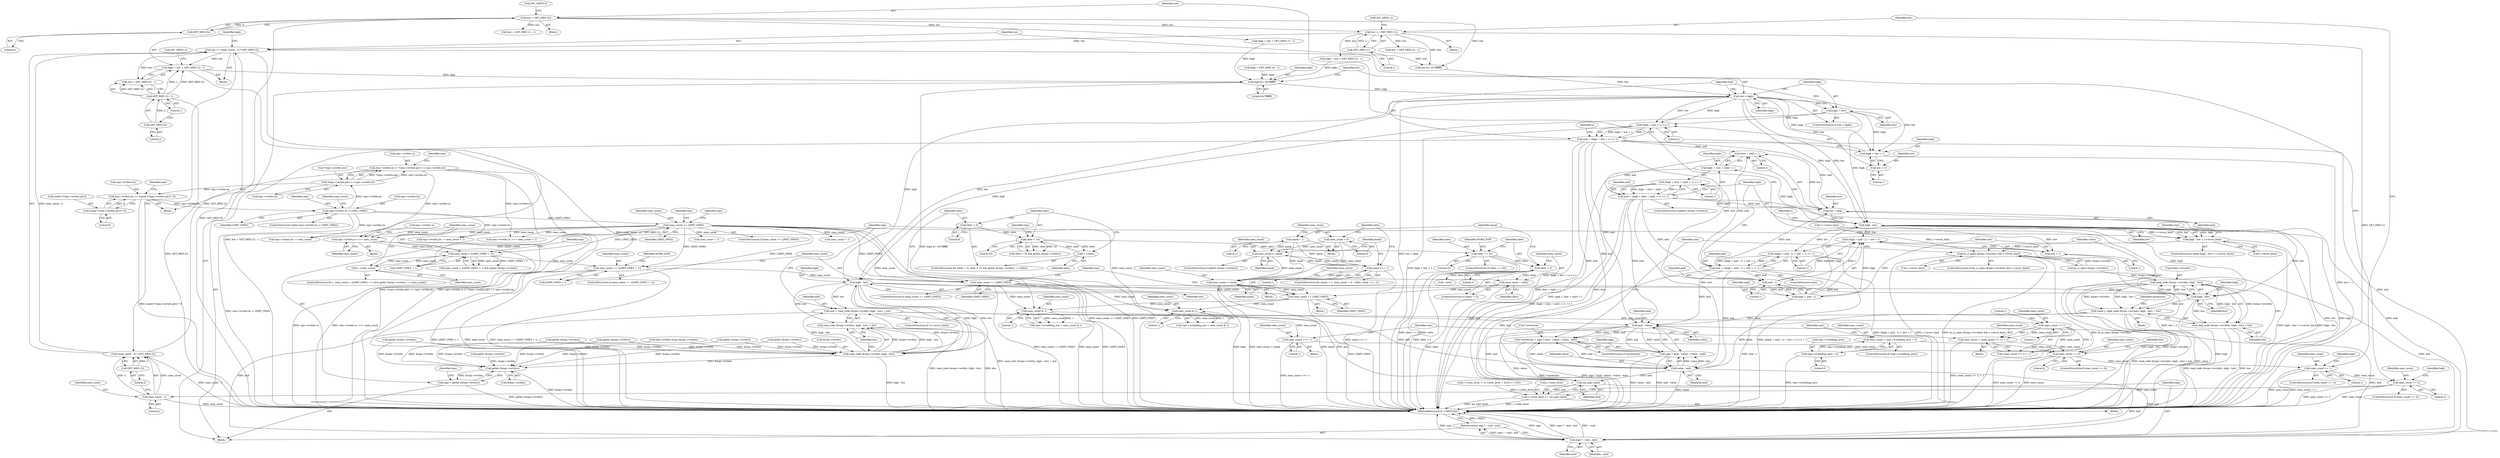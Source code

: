 digraph "0_WavPack_4bc05fc490b66ef2d45b1de26abf1455b486b0dc_0@integer" {
"1000666" [label="(Call,high = low + GET_MED (2) - 1)"];
"1000658" [label="(Call,low += (ones_count - 2) * GET_MED (2))"];
"1000660" [label="(Call,(ones_count - 2) * GET_MED (2))"];
"1000661" [label="(Call,ones_count - 2)"];
"1000643" [label="(Call,ones_count == 2)"];
"1000622" [label="(Call,ones_count == 1)"];
"1000600" [label="(Call,ones_count == 0)"];
"1000552" [label="(Call,ones_count = (ones_count >> 1) + 1)"];
"1000555" [label="(Call,ones_count >> 1)"];
"1000549" [label="(Call,ones_count & 1)"];
"1000513" [label="(Call,ones_count += LIMIT_ONES)"];
"1000452" [label="(Call,ones_count == LIMIT_ONES)"];
"1000444" [label="(Call,ones_count == (LIMIT_ONES + 1))"];
"1000431" [label="(Call,ones_count < (LIMIT_ONES + 1))"];
"1000422" [label="(Call,wps->wvbits.sr >>= ones_count)"];
"1000369" [label="(Call,wps->wvbits.sr |= *(wps->wvbits.ptr) << wps->wvbits.bc)"];
"1000375" [label="(Call,*(wps->wvbits.ptr) << wps->wvbits.bc)"];
"1000343" [label="(Call,wps->wvbits.bc < LIMIT_ONES)"];
"1000387" [label="(Call,wps->wvbits.bc += sizeof (*(wps->wvbits.ptr)) * 8)"];
"1000393" [label="(Call,sizeof (*(wps->wvbits.ptr)) * 8)"];
"1000411" [label="(Call,ones_count >= LIMIT_ONES)"];
"1000441" [label="(Call,++ones_count)"];
"1000510" [label="(Call,ones_count |= mask)"];
"1000493" [label="(Call,ones_count = 0)"];
"1000507" [label="(Call,ones_count |= mask)"];
"1000498" [label="(Call,mask <<= 1)"];
"1000490" [label="(Call,mask = 1)"];
"1000483" [label="(Call,ones_count = cbits)"];
"1000480" [label="(Call,cbits < 2)"];
"1000474" [label="(Call,cbits == 33)"];
"1000463" [label="(Call,cbits < 33)"];
"1000459" [label="(Call,cbits = 0)"];
"1000471" [label="(Call,++cbits)"];
"1000570" [label="(Call,ones_count >>= 1)"];
"1000567" [label="(Call,ones_count & 1)"];
"1000331" [label="(Call,ones_count = wps->w.holding_zero = 0)"];
"1000333" [label="(Call,wps->w.holding_zero = 0)"];
"1000664" [label="(Call,GET_MED (2))"];
"1000637" [label="(Call,low += GET_MED (1))"];
"1000639" [label="(Call,GET_MED (1))"];
"1000616" [label="(Call,low = GET_MED (0))"];
"1000618" [label="(Call,GET_MED (0))"];
"1000670" [label="(Call,GET_MED (2) - 1)"];
"1000671" [label="(Call,GET_MED (2))"];
"1000678" [label="(Call,high &= 0x7fffffff)"];
"1000682" [label="(Call,low > high)"];
"1000685" [label="(Call,high = low)"];
"1000690" [label="(Call,(high + low + 1) >> 1)"];
"1000688" [label="(Call,mid = (high + low + 1) >> 1)"];
"1000735" [label="(Call,(low = mid) + 1)"];
"1000736" [label="(Call,low = mid)"];
"1000717" [label="(Call,high - low)"];
"1000716" [label="(Call,high - low > c->error_limit)"];
"1000763" [label="(Call,bs_is_open (&wps->wvcbits) && c->error_limit)"];
"1000732" [label="(Call,(high + (low = mid) + 1) >> 1)"];
"1000730" [label="(Call,mid = (high + (low = mid) + 1) >> 1)"];
"1000748" [label="(Call,mid - 1)"];
"1000745" [label="(Call,(high = mid - 1) + low + 1)"];
"1000746" [label="(Call,high = mid - 1)"];
"1000792" [label="(Call,mid - value)"];
"1000787" [label="(Call,*correction = sign ? (mid - value) : (value - mid))"];
"1000790" [label="(Call,sign ? (mid - value) : (value - mid))"];
"1000822" [label="(Call,wp_log2 (mid))"];
"1000818" [label="(Call,c->slow_level += wp_log2 (mid))"];
"1000825" [label="(Call,sign ? ~mid : mid)"];
"1000824" [label="(Return,return sign ? ~mid : mid;)"];
"1000795" [label="(Call,value - mid)"];
"1000733" [label="(Call,high + (low = mid) + 1)"];
"1000744" [label="(Call,((high = mid - 1) + low + 1) >> 1)"];
"1000742" [label="(Call,mid = ((high = mid - 1) + low + 1) >> 1)"];
"1000751" [label="(Call,low + 1)"];
"1000781" [label="(Call,high - low)"];
"1000773" [label="(Call,value = read_code (&wps->wvcbits, high - low) + low)"];
"1000776" [label="(Call,read_code (&wps->wvcbits, high - low))"];
"1000775" [label="(Call,read_code (&wps->wvcbits, high - low) + low)"];
"1000691" [label="(Call,high + low + 1)"];
"1000710" [label="(Call,high - low)"];
"1000702" [label="(Call,mid = read_code (&wps->wvbits, high - low) + low)"];
"1000705" [label="(Call,read_code (&wps->wvbits, high - low))"];
"1000704" [label="(Call,read_code (&wps->wvbits, high - low) + low)"];
"1000757" [label="(Call,getbit (&wps->wvbits))"];
"1000755" [label="(Call,sign = getbit (&wps->wvbits))"];
"1000693" [label="(Call,low + 1)"];
"1000746" [label="(Call,high = mid - 1)"];
"1000342" [label="(ControlStructure,while (wps->wvbits.bc < LIMIT_ONES))"];
"1000498" [label="(Call,mask <<= 1)"];
"1000792" [label="(Call,mid - value)"];
"1000412" [label="(Identifier,ones_count)"];
"1000343" [label="(Call,wps->wvbits.bc < LIMIT_ONES)"];
"1000732" [label="(Call,(high + (low = mid) + 1) >> 1)"];
"1000747" [label="(Identifier,high)"];
"1000781" [label="(Call,high - low)"];
"1000711" [label="(Identifier,high)"];
"1000825" [label="(Call,sign ? ~mid : mid)"];
"1000675" [label="(Call,low &= 0x7fffffff)"];
"1000693" [label="(Call,low + 1)"];
"1000369" [label="(Call,wps->wvbits.sr |= *(wps->wvbits.ptr) << wps->wvbits.bc)"];
"1000333" [label="(Call,wps->w.holding_zero = 0)"];
"1000644" [label="(Identifier,ones_count)"];
"1000518" [label="(Call,wps->wvbits.bc -= ones_count + 1)"];
"1000616" [label="(Call,low = GET_MED (0))"];
"1000754" [label="(Literal,1)"];
"1000748" [label="(Call,mid - 1)"];
"1000750" [label="(Literal,1)"];
"1000364" [label="(Call,wps->wvbits.wrap (&wps->wvbits))"];
"1000782" [label="(Identifier,high)"];
"1000600" [label="(Call,ones_count == 0)"];
"1000793" [label="(Identifier,mid)"];
"1000474" [label="(Call,cbits == 33)"];
"1000325" [label="(ControlStructure,if (wps->w.holding_zero))"];
"1000828" [label="(Identifier,mid)"];
"1000725" [label="(Call,getbit (&wps->wvbits))"];
"1000554" [label="(Call,(ones_count >> 1) + 1)"];
"1000404" [label="(Identifier,ones_count)"];
"1000773" [label="(Call,value = read_code (&wps->wvcbits, high - low) + low)"];
"1000788" [label="(Call,*correction)"];
"1000762" [label="(ControlStructure,if (bs_is_open (&wps->wvcbits) && c->error_limit))"];
"1000466" [label="(Call,getbit (&wps->wvbits))"];
"1000458" [label="(ControlStructure,for (cbits = 0; cbits < 33 && getbit (&wps->wvbits); ++cbits))"];
"1000680" [label="(Literal,0x7fffffff)"];
"1000514" [label="(Identifier,ones_count)"];
"1000671" [label="(Call,GET_MED (2))"];
"1000222" [label="(Call,getbit (&wps->wvbits))"];
"1000674" [label="(Call,INC_MED2 ())"];
"1000717" [label="(Call,high - low)"];
"1000670" [label="(Call,GET_MED (2) - 1)"];
"1000657" [label="(Block,)"];
"1000446" [label="(Call,LIMIT_ONES + 1)"];
"1000739" [label="(Literal,1)"];
"1000453" [label="(Identifier,ones_count)"];
"1000481" [label="(Identifier,cbits)"];
"1000645" [label="(Literal,2)"];
"1000450" [label="(Identifier,WORD_EOF)"];
"1000105" [label="(Block,)"];
"1000662" [label="(Identifier,ones_count)"];
"1000623" [label="(Identifier,ones_count)"];
"1000382" [label="(Call,wps->wvbits.bc)"];
"1000508" [label="(Identifier,ones_count)"];
"1000334" [label="(Call,wps->w.holding_zero)"];
"1000432" [label="(Identifier,ones_count)"];
"1000605" [label="(Identifier,low)"];
"1000491" [label="(Identifier,mask)"];
"1000744" [label="(Call,((high = mid - 1) + low + 1) >> 1)"];
"1000619" [label="(Literal,0)"];
"1000475" [label="(Identifier,cbits)"];
"1000422" [label="(Call,wps->wvbits.sr >>= ones_count)"];
"1000724" [label="(ControlStructure,if (getbit (&wps->wvbits)))"];
"1000501" [label="(ControlStructure,if (getbit (&wps->wvbits)))"];
"1000783" [label="(Identifier,low)"];
"1000476" [label="(Literal,33)"];
"1000692" [label="(Identifier,high)"];
"1000533" [label="(Call,ones_count + 1)"];
"1000436" [label="(Call,getbit (&wps->wvbits))"];
"1000463" [label="(Call,cbits < 33)"];
"1000640" [label="(Literal,1)"];
"1000678" [label="(Call,high &= 0x7fffffff)"];
"1000571" [label="(Identifier,ones_count)"];
"1000649" [label="(Call,low + GET_MED (2) - 1)"];
"1000497" [label="(Identifier,cbits)"];
"1000818" [label="(Call,c->slow_level += wp_log2 (mid))"];
"1000823" [label="(Identifier,mid)"];
"1000621" [label="(ControlStructure,if (ones_count == 1))"];
"1000715" [label="(ControlStructure,while (high - low > c->error_limit))"];
"1000758" [label="(Call,&wps->wvbits)"];
"1000489" [label="(Block,)"];
"1000462" [label="(Call,cbits < 33 && getbit (&wps->wvbits))"];
"1000415" [label="(Call,wps->wvbits.bc -= ones_count)"];
"1000720" [label="(Call,c->error_limit)"];
"1000687" [label="(Identifier,low)"];
"1000568" [label="(Identifier,ones_count)"];
"1000607" [label="(Call,high = GET_MED (0) - 1)"];
"1000480" [label="(Call,cbits < 2)"];
"1000442" [label="(Identifier,ones_count)"];
"1000451" [label="(ControlStructure,if (ones_count == LIMIT_ONES))"];
"1000460" [label="(Identifier,cbits)"];
"1000736" [label="(Call,low = mid)"];
"1000393" [label="(Call,sizeof (*(wps->wvbits.ptr)) * 8)"];
"1000492" [label="(Literal,1)"];
"1000696" [label="(Literal,1)"];
"1000551" [label="(Literal,1)"];
"1000627" [label="(Identifier,high)"];
"1000510" [label="(Call,ones_count |= mask)"];
"1000685" [label="(Call,high = low)"];
"1000521" [label="(Identifier,wps)"];
"1000777" [label="(Call,&wps->wvcbits)"];
"1000479" [label="(ControlStructure,if (cbits < 2))"];
"1000681" [label="(ControlStructure,if (low > high))"];
"1000742" [label="(Call,mid = ((high = mid - 1) + low + 1) >> 1)"];
"1000713" [label="(Identifier,low)"];
"1000576" [label="(Identifier,wps)"];
"1000350" [label="(Block,)"];
"1000716" [label="(Call,high - low > c->error_limit)"];
"1000764" [label="(Call,bs_is_open (&wps->wvcbits))"];
"1000712" [label="(Identifier,low)"];
"1000266" [label="(Call,getbit (&wps->wvbits))"];
"1000496" [label="(Call,--cbits)"];
"1000388" [label="(Call,wps->wvbits.bc)"];
"1000617" [label="(Identifier,low)"];
"1000375" [label="(Call,*(wps->wvbits.ptr) << wps->wvbits.bc)"];
"1000734" [label="(Identifier,high)"];
"1000642" [label="(ControlStructure,if (ones_count == 2))"];
"1000433" [label="(Call,LIMIT_ONES + 1)"];
"1000741" [label="(ControlStructure,else)"];
"1000499" [label="(Identifier,mask)"];
"1000663" [label="(Literal,2)"];
"1000794" [label="(Identifier,value)"];
"1000413" [label="(Identifier,LIMIT_ONES)"];
"1000691" [label="(Call,high + low + 1)"];
"1000624" [label="(Literal,1)"];
"1000429" [label="(ControlStructure,for (; ones_count < (LIMIT_ONES + 1) && getbit (&wps->wvbits); ++ones_count))"];
"1000558" [label="(Literal,1)"];
"1000684" [label="(Identifier,high)"];
"1000494" [label="(Identifier,ones_count)"];
"1000485" [label="(Identifier,cbits)"];
"1000452" [label="(Call,ones_count == LIMIT_ONES)"];
"1000376" [label="(Call,*(wps->wvbits.ptr))"];
"1000738" [label="(Identifier,mid)"];
"1000698" [label="(Call,!c->error_limit)"];
"1000802" [label="(Identifier,wps)"];
"1000694" [label="(Identifier,low)"];
"1000731" [label="(Identifier,mid)"];
"1000556" [label="(Identifier,ones_count)"];
"1000718" [label="(Identifier,high)"];
"1000471" [label="(Call,++cbits)"];
"1000618" [label="(Call,GET_MED (0))"];
"1000459" [label="(Call,cbits = 0)"];
"1000786" [label="(Identifier,correction)"];
"1000667" [label="(Identifier,high)"];
"1000469" [label="(Identifier,wps)"];
"1000488" [label="(ControlStructure,for (mask = 1, ones_count = 0; --cbits; mask <<= 1))"];
"1000751" [label="(Call,low + 1)"];
"1000461" [label="(Literal,0)"];
"1000455" [label="(Block,)"];
"1000647" [label="(Call,high = low + GET_MED (2) - 1)"];
"1000745" [label="(Call,(high = mid - 1) + low + 1)"];
"1000755" [label="(Call,sign = getbit (&wps->wvbits))"];
"1000346" [label="(Identifier,wps)"];
"1000387" [label="(Call,wps->wvbits.bc += sizeof (*(wps->wvbits.ptr)) * 8)"];
"1000683" [label="(Identifier,low)"];
"1000797" [label="(Identifier,mid)"];
"1000659" [label="(Identifier,low)"];
"1000829" [label="(MethodReturn,int32_t FASTCALL)"];
"1000567" [label="(Call,ones_count & 1)"];
"1000806" [label="(Block,)"];
"1000465" [label="(Literal,33)"];
"1000824" [label="(Return,return sign ? ~mid : mid;)"];
"1000688" [label="(Call,mid = (high + low + 1) >> 1)"];
"1000552" [label="(Call,ones_count = (ones_count >> 1) + 1)"];
"1000414" [label="(Block,)"];
"1000628" [label="(Call,low + GET_MED (1) - 1)"];
"1000332" [label="(Identifier,ones_count)"];
"1000561" [label="(Call,wps->w.holding_one = ones_count & 1)"];
"1000700" [label="(Identifier,c)"];
"1000626" [label="(Call,high = low + GET_MED (1) - 1)"];
"1000784" [label="(Identifier,low)"];
"1000740" [label="(Literal,1)"];
"1000418" [label="(Identifier,wps)"];
"1000795" [label="(Call,value - mid)"];
"1000774" [label="(Identifier,value)"];
"1000601" [label="(Identifier,ones_count)"];
"1000787" [label="(Call,*correction = sign ? (mid - value) : (value - mid))"];
"1000344" [label="(Call,wps->wvbits.bc)"];
"1000524" [label="(Call,ones_count + 1)"];
"1000776" [label="(Call,read_code (&wps->wvcbits, high - low))"];
"1000423" [label="(Call,wps->wvbits.sr)"];
"1000349" [label="(Identifier,LIMIT_ONES)"];
"1000331" [label="(Call,ones_count = wps->w.holding_zero = 0)"];
"1000660" [label="(Call,(ones_count - 2) * GET_MED (2))"];
"1000661" [label="(Call,ones_count - 2)"];
"1000464" [label="(Identifier,cbits)"];
"1000668" [label="(Call,low + GET_MED (2) - 1)"];
"1000473" [label="(ControlStructure,if (cbits == 33))"];
"1000484" [label="(Identifier,ones_count)"];
"1000602" [label="(Literal,0)"];
"1000482" [label="(Literal,2)"];
"1000733" [label="(Call,high + (low = mid) + 1)"];
"1000454" [label="(Identifier,LIMIT_ONES)"];
"1000356" [label="(Identifier,wps)"];
"1000743" [label="(Identifier,mid)"];
"1000775" [label="(Call,read_code (&wps->wvcbits, high - low) + low)"];
"1000730" [label="(Call,mid = (high + (low = mid) + 1) >> 1)"];
"1000370" [label="(Call,wps->wvbits.sr)"];
"1000502" [label="(Call,getbit (&wps->wvbits))"];
"1000553" [label="(Identifier,ones_count)"];
"1000441" [label="(Call,++ones_count)"];
"1000549" [label="(Call,ones_count & 1)"];
"1000507" [label="(Call,ones_count |= mask)"];
"1000555" [label="(Call,ones_count >> 1)"];
"1000615" [label="(Block,)"];
"1000401" [label="(Literal,8)"];
"1000643" [label="(Call,ones_count == 2)"];
"1000444" [label="(Call,ones_count == (LIMIT_ONES + 1))"];
"1000500" [label="(Literal,1)"];
"1000672" [label="(Literal,2)"];
"1000638" [label="(Identifier,low)"];
"1000390" [label="(Identifier,wps)"];
"1000641" [label="(Call,INC_MED1 ())"];
"1000769" [label="(Call,c->error_limit)"];
"1000772" [label="(Block,)"];
"1000599" [label="(ControlStructure,if (ones_count == 0))"];
"1000512" [label="(Identifier,mask)"];
"1000511" [label="(Identifier,ones_count)"];
"1000807" [label="(Call,c->slow_level -= (c->slow_level + SLO) >> SLS)"];
"1000490" [label="(Call,mask = 1)"];
"1000752" [label="(Identifier,low)"];
"1000658" [label="(Call,low += (ones_count - 2) * GET_MED (2))"];
"1000445" [label="(Identifier,ones_count)"];
"1000410" [label="(ControlStructure,if (ones_count >= LIMIT_ONES))"];
"1000487" [label="(Block,)"];
"1000339" [label="(Literal,0)"];
"1000735" [label="(Call,(low = mid) + 1)"];
"1000483" [label="(Call,ones_count = cbits)"];
"1000495" [label="(Literal,0)"];
"1000394" [label="(Call,sizeof (*(wps->wvbits.ptr)))"];
"1000664" [label="(Call,GET_MED (2))"];
"1000478" [label="(Identifier,WORD_EOF)"];
"1000690" [label="(Call,(high + low + 1) >> 1)"];
"1000819" [label="(Call,c->slow_level)"];
"1000827" [label="(Identifier,~mid)"];
"1000570" [label="(Call,ones_count >>= 1)"];
"1000513" [label="(Call,ones_count += LIMIT_ONES)"];
"1000749" [label="(Identifier,mid)"];
"1000620" [label="(Call,INC_MED0 ())"];
"1000572" [label="(Literal,1)"];
"1000702" [label="(Call,mid = read_code (&wps->wvbits, high - low) + low)"];
"1000591" [label="(Identifier,wps)"];
"1000753" [label="(Literal,1)"];
"1000666" [label="(Call,high = low + GET_MED (2) - 1)"];
"1000703" [label="(Identifier,mid)"];
"1000560" [label="(Block,)"];
"1000622" [label="(Call,ones_count == 1)"];
"1000543" [label="(Call,wps->w.holding_one = ones_count & 1)"];
"1000639" [label="(Call,GET_MED (1))"];
"1000689" [label="(Identifier,mid)"];
"1000515" [label="(Identifier,LIMIT_ONES)"];
"1000763" [label="(Call,bs_is_open (&wps->wvcbits) && c->error_limit)"];
"1000637" [label="(Call,low += GET_MED (1))"];
"1000710" [label="(Call,high - low)"];
"1000790" [label="(Call,sign ? (mid - value) : (value - mid))"];
"1000542" [label="(Block,)"];
"1000527" [label="(Call,wps->wvbits.sr >>= ones_count + 1)"];
"1000826" [label="(Identifier,sign)"];
"1000721" [label="(Identifier,c)"];
"1000682" [label="(Call,low > high)"];
"1000706" [label="(Call,&wps->wvbits)"];
"1000493" [label="(Call,ones_count = 0)"];
"1000673" [label="(Literal,1)"];
"1000648" [label="(Identifier,high)"];
"1000704" [label="(Call,read_code (&wps->wvbits, high - low) + low)"];
"1000443" [label="(ControlStructure,if (ones_count == (LIMIT_ONES + 1)))"];
"1000822" [label="(Call,wp_log2 (mid))"];
"1000737" [label="(Identifier,low)"];
"1000767" [label="(Identifier,wps)"];
"1000431" [label="(Call,ones_count < (LIMIT_ONES + 1))"];
"1000569" [label="(Literal,1)"];
"1000686" [label="(Identifier,high)"];
"1000791" [label="(Identifier,sign)"];
"1000796" [label="(Identifier,value)"];
"1000472" [label="(Identifier,cbits)"];
"1000705" [label="(Call,read_code (&wps->wvbits, high - low))"];
"1000539" [label="(Identifier,wps)"];
"1000636" [label="(Block,)"];
"1000509" [label="(Identifier,mask)"];
"1000679" [label="(Identifier,high)"];
"1000695" [label="(Literal,1)"];
"1000728" [label="(Identifier,wps)"];
"1000756" [label="(Identifier,sign)"];
"1000697" [label="(ControlStructure,if (!c->error_limit))"];
"1000550" [label="(Identifier,ones_count)"];
"1000785" [label="(ControlStructure,if (correction))"];
"1000665" [label="(Literal,2)"];
"1000557" [label="(Literal,1)"];
"1000757" [label="(Call,getbit (&wps->wvbits))"];
"1000411" [label="(Call,ones_count >= LIMIT_ONES)"];
"1000428" [label="(Identifier,ones_count)"];
"1000430" [label="(Call,ones_count < (LIMIT_ONES + 1) && getbit (&wps->wvbits))"];
"1000439" [label="(Identifier,wps)"];
"1000719" [label="(Identifier,low)"];
"1000666" -> "1000657"  [label="AST: "];
"1000666" -> "1000668"  [label="CFG: "];
"1000667" -> "1000666"  [label="AST: "];
"1000668" -> "1000666"  [label="AST: "];
"1000674" -> "1000666"  [label="CFG: "];
"1000666" -> "1000829"  [label="DDG: low + GET_MED (2) - 1"];
"1000658" -> "1000666"  [label="DDG: low"];
"1000670" -> "1000666"  [label="DDG: GET_MED (2)"];
"1000670" -> "1000666"  [label="DDG: 1"];
"1000666" -> "1000678"  [label="DDG: high"];
"1000658" -> "1000657"  [label="AST: "];
"1000658" -> "1000660"  [label="CFG: "];
"1000659" -> "1000658"  [label="AST: "];
"1000660" -> "1000658"  [label="AST: "];
"1000667" -> "1000658"  [label="CFG: "];
"1000658" -> "1000829"  [label="DDG: (ones_count - 2) * GET_MED (2)"];
"1000660" -> "1000658"  [label="DDG: ones_count - 2"];
"1000660" -> "1000658"  [label="DDG: GET_MED (2)"];
"1000637" -> "1000658"  [label="DDG: low"];
"1000658" -> "1000668"  [label="DDG: low"];
"1000658" -> "1000675"  [label="DDG: low"];
"1000660" -> "1000664"  [label="CFG: "];
"1000661" -> "1000660"  [label="AST: "];
"1000664" -> "1000660"  [label="AST: "];
"1000660" -> "1000829"  [label="DDG: ones_count - 2"];
"1000661" -> "1000660"  [label="DDG: ones_count"];
"1000661" -> "1000660"  [label="DDG: 2"];
"1000664" -> "1000660"  [label="DDG: 2"];
"1000661" -> "1000663"  [label="CFG: "];
"1000662" -> "1000661"  [label="AST: "];
"1000663" -> "1000661"  [label="AST: "];
"1000665" -> "1000661"  [label="CFG: "];
"1000661" -> "1000829"  [label="DDG: ones_count"];
"1000643" -> "1000661"  [label="DDG: ones_count"];
"1000643" -> "1000642"  [label="AST: "];
"1000643" -> "1000645"  [label="CFG: "];
"1000644" -> "1000643"  [label="AST: "];
"1000645" -> "1000643"  [label="AST: "];
"1000648" -> "1000643"  [label="CFG: "];
"1000659" -> "1000643"  [label="CFG: "];
"1000643" -> "1000829"  [label="DDG: ones_count == 2"];
"1000643" -> "1000829"  [label="DDG: ones_count"];
"1000622" -> "1000643"  [label="DDG: ones_count"];
"1000622" -> "1000621"  [label="AST: "];
"1000622" -> "1000624"  [label="CFG: "];
"1000623" -> "1000622"  [label="AST: "];
"1000624" -> "1000622"  [label="AST: "];
"1000627" -> "1000622"  [label="CFG: "];
"1000638" -> "1000622"  [label="CFG: "];
"1000622" -> "1000829"  [label="DDG: ones_count == 1"];
"1000622" -> "1000829"  [label="DDG: ones_count"];
"1000600" -> "1000622"  [label="DDG: ones_count"];
"1000600" -> "1000599"  [label="AST: "];
"1000600" -> "1000602"  [label="CFG: "];
"1000601" -> "1000600"  [label="AST: "];
"1000602" -> "1000600"  [label="AST: "];
"1000605" -> "1000600"  [label="CFG: "];
"1000617" -> "1000600"  [label="CFG: "];
"1000600" -> "1000829"  [label="DDG: ones_count == 0"];
"1000600" -> "1000829"  [label="DDG: ones_count"];
"1000552" -> "1000600"  [label="DDG: ones_count"];
"1000570" -> "1000600"  [label="DDG: ones_count"];
"1000331" -> "1000600"  [label="DDG: ones_count"];
"1000552" -> "1000542"  [label="AST: "];
"1000552" -> "1000554"  [label="CFG: "];
"1000553" -> "1000552"  [label="AST: "];
"1000554" -> "1000552"  [label="AST: "];
"1000576" -> "1000552"  [label="CFG: "];
"1000552" -> "1000829"  [label="DDG: (ones_count >> 1) + 1"];
"1000555" -> "1000552"  [label="DDG: ones_count"];
"1000555" -> "1000552"  [label="DDG: 1"];
"1000555" -> "1000554"  [label="AST: "];
"1000555" -> "1000557"  [label="CFG: "];
"1000556" -> "1000555"  [label="AST: "];
"1000557" -> "1000555"  [label="AST: "];
"1000558" -> "1000555"  [label="CFG: "];
"1000555" -> "1000554"  [label="DDG: ones_count"];
"1000555" -> "1000554"  [label="DDG: 1"];
"1000549" -> "1000555"  [label="DDG: ones_count"];
"1000549" -> "1000543"  [label="AST: "];
"1000549" -> "1000551"  [label="CFG: "];
"1000550" -> "1000549"  [label="AST: "];
"1000551" -> "1000549"  [label="AST: "];
"1000543" -> "1000549"  [label="CFG: "];
"1000549" -> "1000543"  [label="DDG: ones_count"];
"1000549" -> "1000543"  [label="DDG: 1"];
"1000513" -> "1000549"  [label="DDG: ones_count"];
"1000452" -> "1000549"  [label="DDG: ones_count"];
"1000411" -> "1000549"  [label="DDG: ones_count"];
"1000513" -> "1000455"  [label="AST: "];
"1000513" -> "1000515"  [label="CFG: "];
"1000514" -> "1000513"  [label="AST: "];
"1000515" -> "1000513"  [label="AST: "];
"1000539" -> "1000513"  [label="CFG: "];
"1000513" -> "1000829"  [label="DDG: LIMIT_ONES"];
"1000452" -> "1000513"  [label="DDG: LIMIT_ONES"];
"1000510" -> "1000513"  [label="DDG: ones_count"];
"1000483" -> "1000513"  [label="DDG: ones_count"];
"1000513" -> "1000567"  [label="DDG: ones_count"];
"1000452" -> "1000451"  [label="AST: "];
"1000452" -> "1000454"  [label="CFG: "];
"1000453" -> "1000452"  [label="AST: "];
"1000454" -> "1000452"  [label="AST: "];
"1000460" -> "1000452"  [label="CFG: "];
"1000539" -> "1000452"  [label="CFG: "];
"1000452" -> "1000829"  [label="DDG: ones_count == LIMIT_ONES"];
"1000452" -> "1000829"  [label="DDG: ones_count"];
"1000452" -> "1000829"  [label="DDG: LIMIT_ONES"];
"1000444" -> "1000452"  [label="DDG: ones_count"];
"1000411" -> "1000452"  [label="DDG: LIMIT_ONES"];
"1000452" -> "1000567"  [label="DDG: ones_count"];
"1000444" -> "1000443"  [label="AST: "];
"1000444" -> "1000446"  [label="CFG: "];
"1000445" -> "1000444"  [label="AST: "];
"1000446" -> "1000444"  [label="AST: "];
"1000450" -> "1000444"  [label="CFG: "];
"1000453" -> "1000444"  [label="CFG: "];
"1000444" -> "1000829"  [label="DDG: LIMIT_ONES + 1"];
"1000444" -> "1000829"  [label="DDG: ones_count"];
"1000444" -> "1000829"  [label="DDG: ones_count == (LIMIT_ONES + 1)"];
"1000431" -> "1000444"  [label="DDG: ones_count"];
"1000411" -> "1000444"  [label="DDG: LIMIT_ONES"];
"1000431" -> "1000430"  [label="AST: "];
"1000431" -> "1000433"  [label="CFG: "];
"1000432" -> "1000431"  [label="AST: "];
"1000433" -> "1000431"  [label="AST: "];
"1000439" -> "1000431"  [label="CFG: "];
"1000430" -> "1000431"  [label="CFG: "];
"1000431" -> "1000430"  [label="DDG: ones_count"];
"1000431" -> "1000430"  [label="DDG: LIMIT_ONES + 1"];
"1000422" -> "1000431"  [label="DDG: ones_count"];
"1000441" -> "1000431"  [label="DDG: ones_count"];
"1000411" -> "1000431"  [label="DDG: LIMIT_ONES"];
"1000431" -> "1000441"  [label="DDG: ones_count"];
"1000422" -> "1000414"  [label="AST: "];
"1000422" -> "1000428"  [label="CFG: "];
"1000423" -> "1000422"  [label="AST: "];
"1000428" -> "1000422"  [label="AST: "];
"1000432" -> "1000422"  [label="CFG: "];
"1000422" -> "1000829"  [label="DDG: wps->wvbits.sr"];
"1000422" -> "1000829"  [label="DDG: wps->wvbits.sr >>= ones_count"];
"1000369" -> "1000422"  [label="DDG: wps->wvbits.sr"];
"1000411" -> "1000422"  [label="DDG: ones_count"];
"1000369" -> "1000350"  [label="AST: "];
"1000369" -> "1000375"  [label="CFG: "];
"1000370" -> "1000369"  [label="AST: "];
"1000375" -> "1000369"  [label="AST: "];
"1000390" -> "1000369"  [label="CFG: "];
"1000369" -> "1000829"  [label="DDG: wps->wvbits.sr |= *(wps->wvbits.ptr) << wps->wvbits.bc"];
"1000369" -> "1000829"  [label="DDG: *(wps->wvbits.ptr) << wps->wvbits.bc"];
"1000375" -> "1000369"  [label="DDG: *(wps->wvbits.ptr)"];
"1000375" -> "1000369"  [label="DDG: wps->wvbits.bc"];
"1000369" -> "1000527"  [label="DDG: wps->wvbits.sr"];
"1000375" -> "1000382"  [label="CFG: "];
"1000376" -> "1000375"  [label="AST: "];
"1000382" -> "1000375"  [label="AST: "];
"1000343" -> "1000375"  [label="DDG: wps->wvbits.bc"];
"1000375" -> "1000387"  [label="DDG: wps->wvbits.bc"];
"1000343" -> "1000342"  [label="AST: "];
"1000343" -> "1000349"  [label="CFG: "];
"1000344" -> "1000343"  [label="AST: "];
"1000349" -> "1000343"  [label="AST: "];
"1000356" -> "1000343"  [label="CFG: "];
"1000404" -> "1000343"  [label="CFG: "];
"1000343" -> "1000829"  [label="DDG: wps->wvbits.bc < LIMIT_ONES"];
"1000387" -> "1000343"  [label="DDG: wps->wvbits.bc"];
"1000343" -> "1000411"  [label="DDG: LIMIT_ONES"];
"1000343" -> "1000415"  [label="DDG: wps->wvbits.bc"];
"1000343" -> "1000518"  [label="DDG: wps->wvbits.bc"];
"1000387" -> "1000350"  [label="AST: "];
"1000387" -> "1000393"  [label="CFG: "];
"1000388" -> "1000387"  [label="AST: "];
"1000393" -> "1000387"  [label="AST: "];
"1000346" -> "1000387"  [label="CFG: "];
"1000387" -> "1000829"  [label="DDG: sizeof (*(wps->wvbits.ptr)) * 8"];
"1000393" -> "1000387"  [label="DDG: 8"];
"1000393" -> "1000401"  [label="CFG: "];
"1000394" -> "1000393"  [label="AST: "];
"1000401" -> "1000393"  [label="AST: "];
"1000411" -> "1000410"  [label="AST: "];
"1000411" -> "1000413"  [label="CFG: "];
"1000412" -> "1000411"  [label="AST: "];
"1000413" -> "1000411"  [label="AST: "];
"1000418" -> "1000411"  [label="CFG: "];
"1000521" -> "1000411"  [label="CFG: "];
"1000411" -> "1000829"  [label="DDG: ones_count >= LIMIT_ONES"];
"1000411" -> "1000829"  [label="DDG: LIMIT_ONES"];
"1000411" -> "1000415"  [label="DDG: ones_count"];
"1000411" -> "1000433"  [label="DDG: LIMIT_ONES"];
"1000411" -> "1000446"  [label="DDG: LIMIT_ONES"];
"1000411" -> "1000518"  [label="DDG: ones_count"];
"1000411" -> "1000524"  [label="DDG: ones_count"];
"1000411" -> "1000527"  [label="DDG: ones_count"];
"1000411" -> "1000533"  [label="DDG: ones_count"];
"1000411" -> "1000567"  [label="DDG: ones_count"];
"1000441" -> "1000429"  [label="AST: "];
"1000441" -> "1000442"  [label="CFG: "];
"1000442" -> "1000441"  [label="AST: "];
"1000432" -> "1000441"  [label="CFG: "];
"1000510" -> "1000487"  [label="AST: "];
"1000510" -> "1000512"  [label="CFG: "];
"1000511" -> "1000510"  [label="AST: "];
"1000512" -> "1000510"  [label="AST: "];
"1000514" -> "1000510"  [label="CFG: "];
"1000510" -> "1000829"  [label="DDG: mask"];
"1000510" -> "1000829"  [label="DDG: ones_count |= mask"];
"1000493" -> "1000510"  [label="DDG: ones_count"];
"1000507" -> "1000510"  [label="DDG: ones_count"];
"1000498" -> "1000510"  [label="DDG: mask"];
"1000490" -> "1000510"  [label="DDG: mask"];
"1000493" -> "1000489"  [label="AST: "];
"1000493" -> "1000495"  [label="CFG: "];
"1000494" -> "1000493"  [label="AST: "];
"1000495" -> "1000493"  [label="AST: "];
"1000497" -> "1000493"  [label="CFG: "];
"1000493" -> "1000507"  [label="DDG: ones_count"];
"1000507" -> "1000501"  [label="AST: "];
"1000507" -> "1000509"  [label="CFG: "];
"1000508" -> "1000507"  [label="AST: "];
"1000509" -> "1000507"  [label="AST: "];
"1000499" -> "1000507"  [label="CFG: "];
"1000507" -> "1000498"  [label="DDG: mask"];
"1000498" -> "1000507"  [label="DDG: mask"];
"1000490" -> "1000507"  [label="DDG: mask"];
"1000498" -> "1000488"  [label="AST: "];
"1000498" -> "1000500"  [label="CFG: "];
"1000499" -> "1000498"  [label="AST: "];
"1000500" -> "1000498"  [label="AST: "];
"1000497" -> "1000498"  [label="CFG: "];
"1000498" -> "1000829"  [label="DDG: mask <<= 1"];
"1000490" -> "1000498"  [label="DDG: mask"];
"1000490" -> "1000489"  [label="AST: "];
"1000490" -> "1000492"  [label="CFG: "];
"1000491" -> "1000490"  [label="AST: "];
"1000492" -> "1000490"  [label="AST: "];
"1000494" -> "1000490"  [label="CFG: "];
"1000483" -> "1000479"  [label="AST: "];
"1000483" -> "1000485"  [label="CFG: "];
"1000484" -> "1000483"  [label="AST: "];
"1000485" -> "1000483"  [label="AST: "];
"1000514" -> "1000483"  [label="CFG: "];
"1000483" -> "1000829"  [label="DDG: cbits"];
"1000480" -> "1000483"  [label="DDG: cbits"];
"1000480" -> "1000479"  [label="AST: "];
"1000480" -> "1000482"  [label="CFG: "];
"1000481" -> "1000480"  [label="AST: "];
"1000482" -> "1000480"  [label="AST: "];
"1000484" -> "1000480"  [label="CFG: "];
"1000491" -> "1000480"  [label="CFG: "];
"1000480" -> "1000829"  [label="DDG: cbits < 2"];
"1000474" -> "1000480"  [label="DDG: cbits"];
"1000480" -> "1000496"  [label="DDG: cbits"];
"1000474" -> "1000473"  [label="AST: "];
"1000474" -> "1000476"  [label="CFG: "];
"1000475" -> "1000474"  [label="AST: "];
"1000476" -> "1000474"  [label="AST: "];
"1000478" -> "1000474"  [label="CFG: "];
"1000481" -> "1000474"  [label="CFG: "];
"1000474" -> "1000829"  [label="DDG: cbits == 33"];
"1000474" -> "1000829"  [label="DDG: cbits"];
"1000463" -> "1000474"  [label="DDG: cbits"];
"1000463" -> "1000462"  [label="AST: "];
"1000463" -> "1000465"  [label="CFG: "];
"1000464" -> "1000463"  [label="AST: "];
"1000465" -> "1000463"  [label="AST: "];
"1000469" -> "1000463"  [label="CFG: "];
"1000462" -> "1000463"  [label="CFG: "];
"1000463" -> "1000462"  [label="DDG: cbits"];
"1000463" -> "1000462"  [label="DDG: 33"];
"1000459" -> "1000463"  [label="DDG: cbits"];
"1000471" -> "1000463"  [label="DDG: cbits"];
"1000463" -> "1000471"  [label="DDG: cbits"];
"1000459" -> "1000458"  [label="AST: "];
"1000459" -> "1000461"  [label="CFG: "];
"1000460" -> "1000459"  [label="AST: "];
"1000461" -> "1000459"  [label="AST: "];
"1000464" -> "1000459"  [label="CFG: "];
"1000471" -> "1000458"  [label="AST: "];
"1000471" -> "1000472"  [label="CFG: "];
"1000472" -> "1000471"  [label="AST: "];
"1000464" -> "1000471"  [label="CFG: "];
"1000570" -> "1000560"  [label="AST: "];
"1000570" -> "1000572"  [label="CFG: "];
"1000571" -> "1000570"  [label="AST: "];
"1000572" -> "1000570"  [label="AST: "];
"1000576" -> "1000570"  [label="CFG: "];
"1000570" -> "1000829"  [label="DDG: ones_count >>= 1"];
"1000567" -> "1000570"  [label="DDG: ones_count"];
"1000567" -> "1000561"  [label="AST: "];
"1000567" -> "1000569"  [label="CFG: "];
"1000568" -> "1000567"  [label="AST: "];
"1000569" -> "1000567"  [label="AST: "];
"1000561" -> "1000567"  [label="CFG: "];
"1000567" -> "1000561"  [label="DDG: ones_count"];
"1000567" -> "1000561"  [label="DDG: 1"];
"1000331" -> "1000325"  [label="AST: "];
"1000331" -> "1000333"  [label="CFG: "];
"1000332" -> "1000331"  [label="AST: "];
"1000333" -> "1000331"  [label="AST: "];
"1000591" -> "1000331"  [label="CFG: "];
"1000333" -> "1000331"  [label="DDG: wps->w.holding_zero"];
"1000333" -> "1000339"  [label="CFG: "];
"1000334" -> "1000333"  [label="AST: "];
"1000339" -> "1000333"  [label="AST: "];
"1000333" -> "1000829"  [label="DDG: wps->w.holding_zero"];
"1000664" -> "1000665"  [label="CFG: "];
"1000665" -> "1000664"  [label="AST: "];
"1000637" -> "1000636"  [label="AST: "];
"1000637" -> "1000639"  [label="CFG: "];
"1000638" -> "1000637"  [label="AST: "];
"1000639" -> "1000637"  [label="AST: "];
"1000641" -> "1000637"  [label="CFG: "];
"1000637" -> "1000829"  [label="DDG: GET_MED (1)"];
"1000639" -> "1000637"  [label="DDG: 1"];
"1000616" -> "1000637"  [label="DDG: low"];
"1000637" -> "1000647"  [label="DDG: low"];
"1000637" -> "1000649"  [label="DDG: low"];
"1000637" -> "1000675"  [label="DDG: low"];
"1000639" -> "1000640"  [label="CFG: "];
"1000640" -> "1000639"  [label="AST: "];
"1000616" -> "1000615"  [label="AST: "];
"1000616" -> "1000618"  [label="CFG: "];
"1000617" -> "1000616"  [label="AST: "];
"1000618" -> "1000616"  [label="AST: "];
"1000620" -> "1000616"  [label="CFG: "];
"1000616" -> "1000829"  [label="DDG: GET_MED (0)"];
"1000618" -> "1000616"  [label="DDG: 0"];
"1000616" -> "1000626"  [label="DDG: low"];
"1000616" -> "1000628"  [label="DDG: low"];
"1000616" -> "1000675"  [label="DDG: low"];
"1000618" -> "1000619"  [label="CFG: "];
"1000619" -> "1000618"  [label="AST: "];
"1000670" -> "1000668"  [label="AST: "];
"1000670" -> "1000673"  [label="CFG: "];
"1000671" -> "1000670"  [label="AST: "];
"1000673" -> "1000670"  [label="AST: "];
"1000668" -> "1000670"  [label="CFG: "];
"1000670" -> "1000829"  [label="DDG: GET_MED (2)"];
"1000670" -> "1000668"  [label="DDG: GET_MED (2)"];
"1000670" -> "1000668"  [label="DDG: 1"];
"1000671" -> "1000670"  [label="DDG: 2"];
"1000671" -> "1000672"  [label="CFG: "];
"1000672" -> "1000671"  [label="AST: "];
"1000673" -> "1000671"  [label="CFG: "];
"1000678" -> "1000105"  [label="AST: "];
"1000678" -> "1000680"  [label="CFG: "];
"1000679" -> "1000678"  [label="AST: "];
"1000680" -> "1000678"  [label="AST: "];
"1000683" -> "1000678"  [label="CFG: "];
"1000678" -> "1000829"  [label="DDG: high &= 0x7fffffff"];
"1000626" -> "1000678"  [label="DDG: high"];
"1000607" -> "1000678"  [label="DDG: high"];
"1000647" -> "1000678"  [label="DDG: high"];
"1000678" -> "1000682"  [label="DDG: high"];
"1000682" -> "1000681"  [label="AST: "];
"1000682" -> "1000684"  [label="CFG: "];
"1000683" -> "1000682"  [label="AST: "];
"1000684" -> "1000682"  [label="AST: "];
"1000686" -> "1000682"  [label="CFG: "];
"1000689" -> "1000682"  [label="CFG: "];
"1000682" -> "1000829"  [label="DDG: low > high"];
"1000675" -> "1000682"  [label="DDG: low"];
"1000682" -> "1000685"  [label="DDG: low"];
"1000682" -> "1000690"  [label="DDG: high"];
"1000682" -> "1000690"  [label="DDG: low"];
"1000682" -> "1000691"  [label="DDG: high"];
"1000682" -> "1000691"  [label="DDG: low"];
"1000682" -> "1000693"  [label="DDG: low"];
"1000682" -> "1000710"  [label="DDG: high"];
"1000682" -> "1000710"  [label="DDG: low"];
"1000682" -> "1000717"  [label="DDG: high"];
"1000682" -> "1000717"  [label="DDG: low"];
"1000685" -> "1000681"  [label="AST: "];
"1000685" -> "1000687"  [label="CFG: "];
"1000686" -> "1000685"  [label="AST: "];
"1000687" -> "1000685"  [label="AST: "];
"1000689" -> "1000685"  [label="CFG: "];
"1000685" -> "1000690"  [label="DDG: high"];
"1000685" -> "1000691"  [label="DDG: high"];
"1000685" -> "1000710"  [label="DDG: high"];
"1000685" -> "1000717"  [label="DDG: high"];
"1000690" -> "1000688"  [label="AST: "];
"1000690" -> "1000696"  [label="CFG: "];
"1000691" -> "1000690"  [label="AST: "];
"1000696" -> "1000690"  [label="AST: "];
"1000688" -> "1000690"  [label="CFG: "];
"1000690" -> "1000829"  [label="DDG: high + low + 1"];
"1000690" -> "1000688"  [label="DDG: high + low + 1"];
"1000690" -> "1000688"  [label="DDG: 1"];
"1000688" -> "1000105"  [label="AST: "];
"1000689" -> "1000688"  [label="AST: "];
"1000700" -> "1000688"  [label="CFG: "];
"1000688" -> "1000829"  [label="DDG: (high + low + 1) >> 1"];
"1000688" -> "1000735"  [label="DDG: mid"];
"1000688" -> "1000736"  [label="DDG: mid"];
"1000688" -> "1000748"  [label="DDG: mid"];
"1000688" -> "1000792"  [label="DDG: mid"];
"1000688" -> "1000795"  [label="DDG: mid"];
"1000688" -> "1000822"  [label="DDG: mid"];
"1000688" -> "1000825"  [label="DDG: mid"];
"1000735" -> "1000733"  [label="AST: "];
"1000735" -> "1000739"  [label="CFG: "];
"1000736" -> "1000735"  [label="AST: "];
"1000739" -> "1000735"  [label="AST: "];
"1000733" -> "1000735"  [label="CFG: "];
"1000736" -> "1000735"  [label="DDG: low"];
"1000730" -> "1000735"  [label="DDG: mid"];
"1000742" -> "1000735"  [label="DDG: mid"];
"1000736" -> "1000738"  [label="CFG: "];
"1000737" -> "1000736"  [label="AST: "];
"1000738" -> "1000736"  [label="AST: "];
"1000739" -> "1000736"  [label="CFG: "];
"1000736" -> "1000717"  [label="DDG: low"];
"1000730" -> "1000736"  [label="DDG: mid"];
"1000742" -> "1000736"  [label="DDG: mid"];
"1000717" -> "1000716"  [label="AST: "];
"1000717" -> "1000719"  [label="CFG: "];
"1000718" -> "1000717"  [label="AST: "];
"1000719" -> "1000717"  [label="AST: "];
"1000721" -> "1000717"  [label="CFG: "];
"1000717" -> "1000829"  [label="DDG: low"];
"1000717" -> "1000829"  [label="DDG: high"];
"1000717" -> "1000716"  [label="DDG: high"];
"1000717" -> "1000716"  [label="DDG: low"];
"1000746" -> "1000717"  [label="DDG: high"];
"1000717" -> "1000732"  [label="DDG: high"];
"1000717" -> "1000733"  [label="DDG: high"];
"1000717" -> "1000744"  [label="DDG: low"];
"1000717" -> "1000745"  [label="DDG: low"];
"1000717" -> "1000751"  [label="DDG: low"];
"1000717" -> "1000781"  [label="DDG: high"];
"1000717" -> "1000781"  [label="DDG: low"];
"1000716" -> "1000715"  [label="AST: "];
"1000716" -> "1000720"  [label="CFG: "];
"1000720" -> "1000716"  [label="AST: "];
"1000728" -> "1000716"  [label="CFG: "];
"1000756" -> "1000716"  [label="CFG: "];
"1000716" -> "1000829"  [label="DDG: high - low > c->error_limit"];
"1000716" -> "1000829"  [label="DDG: high - low"];
"1000698" -> "1000716"  [label="DDG: c->error_limit"];
"1000716" -> "1000763"  [label="DDG: c->error_limit"];
"1000763" -> "1000762"  [label="AST: "];
"1000763" -> "1000764"  [label="CFG: "];
"1000763" -> "1000769"  [label="CFG: "];
"1000764" -> "1000763"  [label="AST: "];
"1000769" -> "1000763"  [label="AST: "];
"1000774" -> "1000763"  [label="CFG: "];
"1000802" -> "1000763"  [label="CFG: "];
"1000763" -> "1000829"  [label="DDG: c->error_limit"];
"1000763" -> "1000829"  [label="DDG: bs_is_open (&wps->wvcbits) && c->error_limit"];
"1000763" -> "1000829"  [label="DDG: bs_is_open (&wps->wvcbits)"];
"1000764" -> "1000763"  [label="DDG: &wps->wvcbits"];
"1000698" -> "1000763"  [label="DDG: c->error_limit"];
"1000732" -> "1000730"  [label="AST: "];
"1000732" -> "1000740"  [label="CFG: "];
"1000733" -> "1000732"  [label="AST: "];
"1000740" -> "1000732"  [label="AST: "];
"1000730" -> "1000732"  [label="CFG: "];
"1000732" -> "1000829"  [label="DDG: high + (low = mid) + 1"];
"1000732" -> "1000730"  [label="DDG: high + (low = mid) + 1"];
"1000732" -> "1000730"  [label="DDG: 1"];
"1000730" -> "1000724"  [label="AST: "];
"1000731" -> "1000730"  [label="AST: "];
"1000718" -> "1000730"  [label="CFG: "];
"1000730" -> "1000829"  [label="DDG: (high + (low = mid) + 1) >> 1"];
"1000730" -> "1000748"  [label="DDG: mid"];
"1000730" -> "1000792"  [label="DDG: mid"];
"1000730" -> "1000795"  [label="DDG: mid"];
"1000730" -> "1000822"  [label="DDG: mid"];
"1000730" -> "1000825"  [label="DDG: mid"];
"1000748" -> "1000746"  [label="AST: "];
"1000748" -> "1000750"  [label="CFG: "];
"1000749" -> "1000748"  [label="AST: "];
"1000750" -> "1000748"  [label="AST: "];
"1000746" -> "1000748"  [label="CFG: "];
"1000748" -> "1000745"  [label="DDG: mid"];
"1000748" -> "1000745"  [label="DDG: 1"];
"1000748" -> "1000746"  [label="DDG: mid"];
"1000748" -> "1000746"  [label="DDG: 1"];
"1000742" -> "1000748"  [label="DDG: mid"];
"1000745" -> "1000744"  [label="AST: "];
"1000745" -> "1000751"  [label="CFG: "];
"1000746" -> "1000745"  [label="AST: "];
"1000751" -> "1000745"  [label="AST: "];
"1000754" -> "1000745"  [label="CFG: "];
"1000745" -> "1000829"  [label="DDG: low + 1"];
"1000746" -> "1000745"  [label="DDG: high"];
"1000747" -> "1000746"  [label="AST: "];
"1000752" -> "1000746"  [label="CFG: "];
"1000746" -> "1000829"  [label="DDG: mid - 1"];
"1000792" -> "1000790"  [label="AST: "];
"1000792" -> "1000794"  [label="CFG: "];
"1000793" -> "1000792"  [label="AST: "];
"1000794" -> "1000792"  [label="AST: "];
"1000790" -> "1000792"  [label="CFG: "];
"1000792" -> "1000829"  [label="DDG: value"];
"1000792" -> "1000787"  [label="DDG: mid"];
"1000792" -> "1000787"  [label="DDG: value"];
"1000792" -> "1000790"  [label="DDG: mid"];
"1000792" -> "1000790"  [label="DDG: value"];
"1000742" -> "1000792"  [label="DDG: mid"];
"1000702" -> "1000792"  [label="DDG: mid"];
"1000773" -> "1000792"  [label="DDG: value"];
"1000792" -> "1000822"  [label="DDG: mid"];
"1000792" -> "1000825"  [label="DDG: mid"];
"1000787" -> "1000785"  [label="AST: "];
"1000787" -> "1000790"  [label="CFG: "];
"1000788" -> "1000787"  [label="AST: "];
"1000790" -> "1000787"  [label="AST: "];
"1000802" -> "1000787"  [label="CFG: "];
"1000787" -> "1000829"  [label="DDG: *correction"];
"1000787" -> "1000829"  [label="DDG: sign ? (mid - value) : (value - mid)"];
"1000795" -> "1000787"  [label="DDG: value"];
"1000795" -> "1000787"  [label="DDG: mid"];
"1000790" -> "1000795"  [label="CFG: "];
"1000791" -> "1000790"  [label="AST: "];
"1000795" -> "1000790"  [label="AST: "];
"1000790" -> "1000829"  [label="DDG: mid - value"];
"1000790" -> "1000829"  [label="DDG: value - mid"];
"1000795" -> "1000790"  [label="DDG: value"];
"1000795" -> "1000790"  [label="DDG: mid"];
"1000822" -> "1000818"  [label="AST: "];
"1000822" -> "1000823"  [label="CFG: "];
"1000823" -> "1000822"  [label="AST: "];
"1000818" -> "1000822"  [label="CFG: "];
"1000822" -> "1000818"  [label="DDG: mid"];
"1000742" -> "1000822"  [label="DDG: mid"];
"1000702" -> "1000822"  [label="DDG: mid"];
"1000795" -> "1000822"  [label="DDG: mid"];
"1000822" -> "1000825"  [label="DDG: mid"];
"1000818" -> "1000806"  [label="AST: "];
"1000819" -> "1000818"  [label="AST: "];
"1000826" -> "1000818"  [label="CFG: "];
"1000818" -> "1000829"  [label="DDG: c->slow_level"];
"1000818" -> "1000829"  [label="DDG: wp_log2 (mid)"];
"1000807" -> "1000818"  [label="DDG: c->slow_level"];
"1000825" -> "1000824"  [label="AST: "];
"1000825" -> "1000827"  [label="CFG: "];
"1000825" -> "1000828"  [label="CFG: "];
"1000826" -> "1000825"  [label="AST: "];
"1000827" -> "1000825"  [label="AST: "];
"1000828" -> "1000825"  [label="AST: "];
"1000824" -> "1000825"  [label="CFG: "];
"1000825" -> "1000829"  [label="DDG: ~mid"];
"1000825" -> "1000829"  [label="DDG: mid"];
"1000825" -> "1000829"  [label="DDG: sign"];
"1000825" -> "1000829"  [label="DDG: sign ? ~mid : mid"];
"1000825" -> "1000824"  [label="DDG: sign ? ~mid : mid"];
"1000742" -> "1000825"  [label="DDG: mid"];
"1000702" -> "1000825"  [label="DDG: mid"];
"1000795" -> "1000825"  [label="DDG: mid"];
"1000824" -> "1000105"  [label="AST: "];
"1000829" -> "1000824"  [label="CFG: "];
"1000824" -> "1000829"  [label="DDG: <RET>"];
"1000795" -> "1000797"  [label="CFG: "];
"1000796" -> "1000795"  [label="AST: "];
"1000797" -> "1000795"  [label="AST: "];
"1000795" -> "1000829"  [label="DDG: value"];
"1000773" -> "1000795"  [label="DDG: value"];
"1000742" -> "1000795"  [label="DDG: mid"];
"1000702" -> "1000795"  [label="DDG: mid"];
"1000734" -> "1000733"  [label="AST: "];
"1000740" -> "1000733"  [label="CFG: "];
"1000733" -> "1000829"  [label="DDG: (low = mid) + 1"];
"1000744" -> "1000742"  [label="AST: "];
"1000744" -> "1000754"  [label="CFG: "];
"1000754" -> "1000744"  [label="AST: "];
"1000742" -> "1000744"  [label="CFG: "];
"1000744" -> "1000829"  [label="DDG: (high = mid - 1) + low + 1"];
"1000744" -> "1000742"  [label="DDG: (high = mid - 1) + low + 1"];
"1000744" -> "1000742"  [label="DDG: 1"];
"1000742" -> "1000741"  [label="AST: "];
"1000743" -> "1000742"  [label="AST: "];
"1000718" -> "1000742"  [label="CFG: "];
"1000742" -> "1000829"  [label="DDG: ((high = mid - 1) + low + 1) >> 1"];
"1000751" -> "1000753"  [label="CFG: "];
"1000752" -> "1000751"  [label="AST: "];
"1000753" -> "1000751"  [label="AST: "];
"1000781" -> "1000776"  [label="AST: "];
"1000781" -> "1000783"  [label="CFG: "];
"1000782" -> "1000781"  [label="AST: "];
"1000783" -> "1000781"  [label="AST: "];
"1000776" -> "1000781"  [label="CFG: "];
"1000781" -> "1000829"  [label="DDG: high"];
"1000781" -> "1000773"  [label="DDG: low"];
"1000781" -> "1000776"  [label="DDG: high"];
"1000781" -> "1000776"  [label="DDG: low"];
"1000710" -> "1000781"  [label="DDG: high"];
"1000710" -> "1000781"  [label="DDG: low"];
"1000781" -> "1000775"  [label="DDG: low"];
"1000773" -> "1000772"  [label="AST: "];
"1000773" -> "1000775"  [label="CFG: "];
"1000774" -> "1000773"  [label="AST: "];
"1000775" -> "1000773"  [label="AST: "];
"1000786" -> "1000773"  [label="CFG: "];
"1000773" -> "1000829"  [label="DDG: value"];
"1000773" -> "1000829"  [label="DDG: read_code (&wps->wvcbits, high - low) + low"];
"1000776" -> "1000773"  [label="DDG: &wps->wvcbits"];
"1000776" -> "1000773"  [label="DDG: high - low"];
"1000776" -> "1000775"  [label="AST: "];
"1000777" -> "1000776"  [label="AST: "];
"1000784" -> "1000776"  [label="CFG: "];
"1000776" -> "1000829"  [label="DDG: high - low"];
"1000776" -> "1000829"  [label="DDG: &wps->wvcbits"];
"1000776" -> "1000775"  [label="DDG: &wps->wvcbits"];
"1000776" -> "1000775"  [label="DDG: high - low"];
"1000764" -> "1000776"  [label="DDG: &wps->wvcbits"];
"1000775" -> "1000784"  [label="CFG: "];
"1000784" -> "1000775"  [label="AST: "];
"1000775" -> "1000829"  [label="DDG: read_code (&wps->wvcbits, high - low)"];
"1000775" -> "1000829"  [label="DDG: low"];
"1000691" -> "1000693"  [label="CFG: "];
"1000692" -> "1000691"  [label="AST: "];
"1000693" -> "1000691"  [label="AST: "];
"1000696" -> "1000691"  [label="CFG: "];
"1000691" -> "1000829"  [label="DDG: low + 1"];
"1000710" -> "1000705"  [label="AST: "];
"1000710" -> "1000712"  [label="CFG: "];
"1000711" -> "1000710"  [label="AST: "];
"1000712" -> "1000710"  [label="AST: "];
"1000705" -> "1000710"  [label="CFG: "];
"1000710" -> "1000829"  [label="DDG: high"];
"1000710" -> "1000702"  [label="DDG: low"];
"1000710" -> "1000705"  [label="DDG: high"];
"1000710" -> "1000705"  [label="DDG: low"];
"1000710" -> "1000704"  [label="DDG: low"];
"1000702" -> "1000697"  [label="AST: "];
"1000702" -> "1000704"  [label="CFG: "];
"1000703" -> "1000702"  [label="AST: "];
"1000704" -> "1000702"  [label="AST: "];
"1000756" -> "1000702"  [label="CFG: "];
"1000702" -> "1000829"  [label="DDG: read_code (&wps->wvbits, high - low) + low"];
"1000705" -> "1000702"  [label="DDG: &wps->wvbits"];
"1000705" -> "1000702"  [label="DDG: high - low"];
"1000705" -> "1000704"  [label="AST: "];
"1000706" -> "1000705"  [label="AST: "];
"1000713" -> "1000705"  [label="CFG: "];
"1000705" -> "1000829"  [label="DDG: high - low"];
"1000705" -> "1000704"  [label="DDG: &wps->wvbits"];
"1000705" -> "1000704"  [label="DDG: high - low"];
"1000364" -> "1000705"  [label="DDG: &wps->wvbits"];
"1000222" -> "1000705"  [label="DDG: &wps->wvbits"];
"1000436" -> "1000705"  [label="DDG: &wps->wvbits"];
"1000502" -> "1000705"  [label="DDG: &wps->wvbits"];
"1000466" -> "1000705"  [label="DDG: &wps->wvbits"];
"1000266" -> "1000705"  [label="DDG: &wps->wvbits"];
"1000705" -> "1000757"  [label="DDG: &wps->wvbits"];
"1000704" -> "1000713"  [label="CFG: "];
"1000713" -> "1000704"  [label="AST: "];
"1000704" -> "1000829"  [label="DDG: read_code (&wps->wvbits, high - low)"];
"1000704" -> "1000829"  [label="DDG: low"];
"1000757" -> "1000755"  [label="AST: "];
"1000757" -> "1000758"  [label="CFG: "];
"1000758" -> "1000757"  [label="AST: "];
"1000755" -> "1000757"  [label="CFG: "];
"1000757" -> "1000829"  [label="DDG: &wps->wvbits"];
"1000757" -> "1000755"  [label="DDG: &wps->wvbits"];
"1000364" -> "1000757"  [label="DDG: &wps->wvbits"];
"1000222" -> "1000757"  [label="DDG: &wps->wvbits"];
"1000436" -> "1000757"  [label="DDG: &wps->wvbits"];
"1000502" -> "1000757"  [label="DDG: &wps->wvbits"];
"1000466" -> "1000757"  [label="DDG: &wps->wvbits"];
"1000266" -> "1000757"  [label="DDG: &wps->wvbits"];
"1000725" -> "1000757"  [label="DDG: &wps->wvbits"];
"1000755" -> "1000105"  [label="AST: "];
"1000756" -> "1000755"  [label="AST: "];
"1000767" -> "1000755"  [label="CFG: "];
"1000755" -> "1000829"  [label="DDG: getbit (&wps->wvbits)"];
"1000693" -> "1000695"  [label="CFG: "];
"1000694" -> "1000693"  [label="AST: "];
"1000695" -> "1000693"  [label="AST: "];
}
